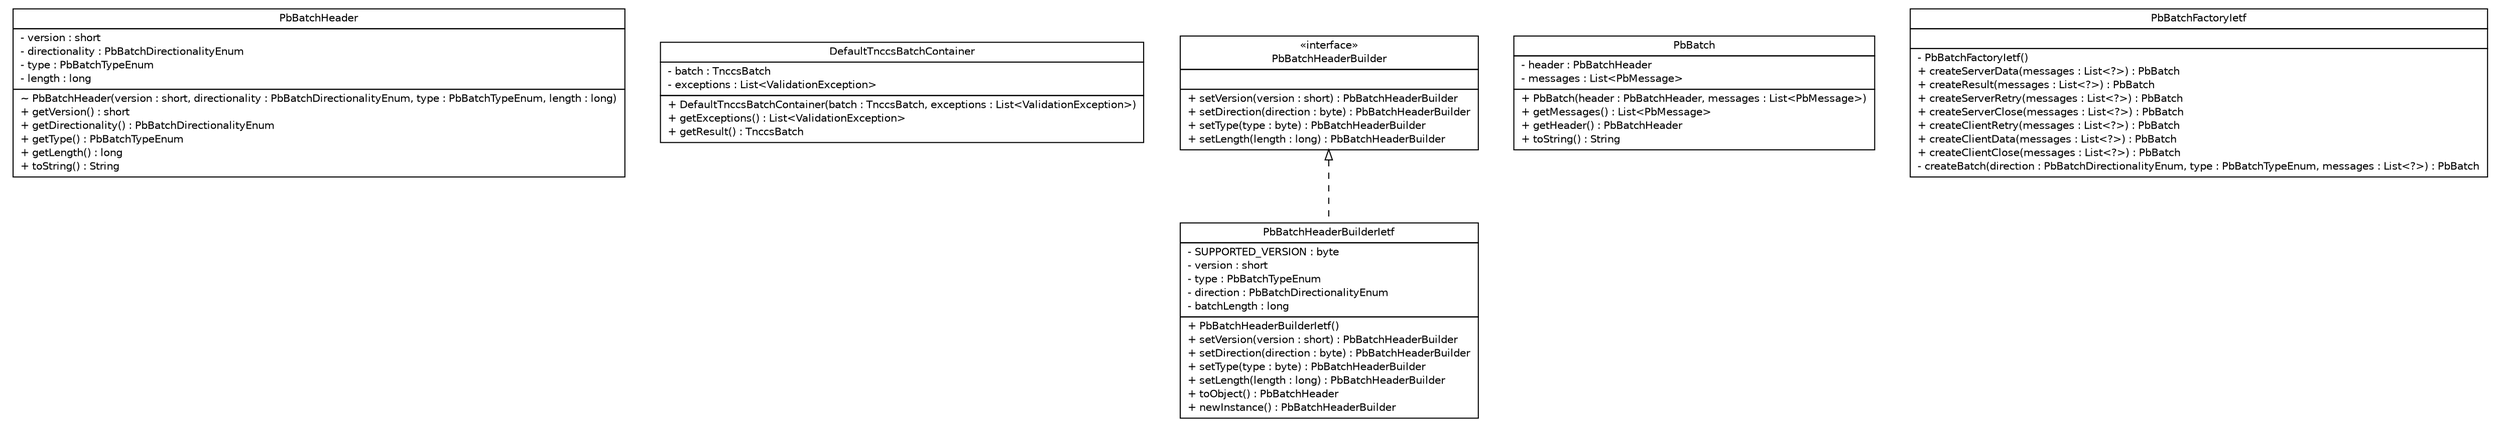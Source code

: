 #!/usr/local/bin/dot
#
# Class diagram 
# Generated by UMLGraph version R5_6 (http://www.umlgraph.org/)
#

digraph G {
	edge [fontname="Helvetica",fontsize=10,labelfontname="Helvetica",labelfontsize=10];
	node [fontname="Helvetica",fontsize=10,shape=plaintext];
	nodesep=0.25;
	ranksep=0.5;
	// org.ietf.nea.pb.batch.PbBatchHeader
	c17613 [label=<<table title="org.ietf.nea.pb.batch.PbBatchHeader" border="0" cellborder="1" cellspacing="0" cellpadding="2" port="p" href="./PbBatchHeader.html">
		<tr><td><table border="0" cellspacing="0" cellpadding="1">
<tr><td align="center" balign="center"> PbBatchHeader </td></tr>
		</table></td></tr>
		<tr><td><table border="0" cellspacing="0" cellpadding="1">
<tr><td align="left" balign="left"> - version : short </td></tr>
<tr><td align="left" balign="left"> - directionality : PbBatchDirectionalityEnum </td></tr>
<tr><td align="left" balign="left"> - type : PbBatchTypeEnum </td></tr>
<tr><td align="left" balign="left"> - length : long </td></tr>
		</table></td></tr>
		<tr><td><table border="0" cellspacing="0" cellpadding="1">
<tr><td align="left" balign="left"> ~ PbBatchHeader(version : short, directionality : PbBatchDirectionalityEnum, type : PbBatchTypeEnum, length : long) </td></tr>
<tr><td align="left" balign="left"> + getVersion() : short </td></tr>
<tr><td align="left" balign="left"> + getDirectionality() : PbBatchDirectionalityEnum </td></tr>
<tr><td align="left" balign="left"> + getType() : PbBatchTypeEnum </td></tr>
<tr><td align="left" balign="left"> + getLength() : long </td></tr>
<tr><td align="left" balign="left"> + toString() : String </td></tr>
		</table></td></tr>
		</table>>, URL="./PbBatchHeader.html", fontname="Helvetica", fontcolor="black", fontsize=10.0];
	// org.ietf.nea.pb.batch.DefaultTnccsBatchContainer
	c17614 [label=<<table title="org.ietf.nea.pb.batch.DefaultTnccsBatchContainer" border="0" cellborder="1" cellspacing="0" cellpadding="2" port="p" href="./DefaultTnccsBatchContainer.html">
		<tr><td><table border="0" cellspacing="0" cellpadding="1">
<tr><td align="center" balign="center"> DefaultTnccsBatchContainer </td></tr>
		</table></td></tr>
		<tr><td><table border="0" cellspacing="0" cellpadding="1">
<tr><td align="left" balign="left"> - batch : TnccsBatch </td></tr>
<tr><td align="left" balign="left"> - exceptions : List&lt;ValidationException&gt; </td></tr>
		</table></td></tr>
		<tr><td><table border="0" cellspacing="0" cellpadding="1">
<tr><td align="left" balign="left"> + DefaultTnccsBatchContainer(batch : TnccsBatch, exceptions : List&lt;ValidationException&gt;) </td></tr>
<tr><td align="left" balign="left"> + getExceptions() : List&lt;ValidationException&gt; </td></tr>
<tr><td align="left" balign="left"> + getResult() : TnccsBatch </td></tr>
		</table></td></tr>
		</table>>, URL="./DefaultTnccsBatchContainer.html", fontname="Helvetica", fontcolor="black", fontsize=10.0];
	// org.ietf.nea.pb.batch.PbBatchHeaderBuilderIetf
	c17615 [label=<<table title="org.ietf.nea.pb.batch.PbBatchHeaderBuilderIetf" border="0" cellborder="1" cellspacing="0" cellpadding="2" port="p" href="./PbBatchHeaderBuilderIetf.html">
		<tr><td><table border="0" cellspacing="0" cellpadding="1">
<tr><td align="center" balign="center"> PbBatchHeaderBuilderIetf </td></tr>
		</table></td></tr>
		<tr><td><table border="0" cellspacing="0" cellpadding="1">
<tr><td align="left" balign="left"> - SUPPORTED_VERSION : byte </td></tr>
<tr><td align="left" balign="left"> - version : short </td></tr>
<tr><td align="left" balign="left"> - type : PbBatchTypeEnum </td></tr>
<tr><td align="left" balign="left"> - direction : PbBatchDirectionalityEnum </td></tr>
<tr><td align="left" balign="left"> - batchLength : long </td></tr>
		</table></td></tr>
		<tr><td><table border="0" cellspacing="0" cellpadding="1">
<tr><td align="left" balign="left"> + PbBatchHeaderBuilderIetf() </td></tr>
<tr><td align="left" balign="left"> + setVersion(version : short) : PbBatchHeaderBuilder </td></tr>
<tr><td align="left" balign="left"> + setDirection(direction : byte) : PbBatchHeaderBuilder </td></tr>
<tr><td align="left" balign="left"> + setType(type : byte) : PbBatchHeaderBuilder </td></tr>
<tr><td align="left" balign="left"> + setLength(length : long) : PbBatchHeaderBuilder </td></tr>
<tr><td align="left" balign="left"> + toObject() : PbBatchHeader </td></tr>
<tr><td align="left" balign="left"> + newInstance() : PbBatchHeaderBuilder </td></tr>
		</table></td></tr>
		</table>>, URL="./PbBatchHeaderBuilderIetf.html", fontname="Helvetica", fontcolor="black", fontsize=10.0];
	// org.ietf.nea.pb.batch.PbBatch
	c17616 [label=<<table title="org.ietf.nea.pb.batch.PbBatch" border="0" cellborder="1" cellspacing="0" cellpadding="2" port="p" href="./PbBatch.html">
		<tr><td><table border="0" cellspacing="0" cellpadding="1">
<tr><td align="center" balign="center"> PbBatch </td></tr>
		</table></td></tr>
		<tr><td><table border="0" cellspacing="0" cellpadding="1">
<tr><td align="left" balign="left"> - header : PbBatchHeader </td></tr>
<tr><td align="left" balign="left"> - messages : List&lt;PbMessage&gt; </td></tr>
		</table></td></tr>
		<tr><td><table border="0" cellspacing="0" cellpadding="1">
<tr><td align="left" balign="left"> + PbBatch(header : PbBatchHeader, messages : List&lt;PbMessage&gt;) </td></tr>
<tr><td align="left" balign="left"> + getMessages() : List&lt;PbMessage&gt; </td></tr>
<tr><td align="left" balign="left"> + getHeader() : PbBatchHeader </td></tr>
<tr><td align="left" balign="left"> + toString() : String </td></tr>
		</table></td></tr>
		</table>>, URL="./PbBatch.html", fontname="Helvetica", fontcolor="black", fontsize=10.0];
	// org.ietf.nea.pb.batch.PbBatchFactoryIetf
	c17617 [label=<<table title="org.ietf.nea.pb.batch.PbBatchFactoryIetf" border="0" cellborder="1" cellspacing="0" cellpadding="2" port="p" href="./PbBatchFactoryIetf.html">
		<tr><td><table border="0" cellspacing="0" cellpadding="1">
<tr><td align="center" balign="center"> PbBatchFactoryIetf </td></tr>
		</table></td></tr>
		<tr><td><table border="0" cellspacing="0" cellpadding="1">
<tr><td align="left" balign="left">  </td></tr>
		</table></td></tr>
		<tr><td><table border="0" cellspacing="0" cellpadding="1">
<tr><td align="left" balign="left"> - PbBatchFactoryIetf() </td></tr>
<tr><td align="left" balign="left"> + createServerData(messages : List&lt;?&gt;) : PbBatch </td></tr>
<tr><td align="left" balign="left"> + createResult(messages : List&lt;?&gt;) : PbBatch </td></tr>
<tr><td align="left" balign="left"> + createServerRetry(messages : List&lt;?&gt;) : PbBatch </td></tr>
<tr><td align="left" balign="left"> + createServerClose(messages : List&lt;?&gt;) : PbBatch </td></tr>
<tr><td align="left" balign="left"> + createClientRetry(messages : List&lt;?&gt;) : PbBatch </td></tr>
<tr><td align="left" balign="left"> + createClientData(messages : List&lt;?&gt;) : PbBatch </td></tr>
<tr><td align="left" balign="left"> + createClientClose(messages : List&lt;?&gt;) : PbBatch </td></tr>
<tr><td align="left" balign="left"> - createBatch(direction : PbBatchDirectionalityEnum, type : PbBatchTypeEnum, messages : List&lt;?&gt;) : PbBatch </td></tr>
		</table></td></tr>
		</table>>, URL="./PbBatchFactoryIetf.html", fontname="Helvetica", fontcolor="black", fontsize=10.0];
	// org.ietf.nea.pb.batch.PbBatchHeaderBuilder
	c17618 [label=<<table title="org.ietf.nea.pb.batch.PbBatchHeaderBuilder" border="0" cellborder="1" cellspacing="0" cellpadding="2" port="p" href="./PbBatchHeaderBuilder.html">
		<tr><td><table border="0" cellspacing="0" cellpadding="1">
<tr><td align="center" balign="center"> &#171;interface&#187; </td></tr>
<tr><td align="center" balign="center"> PbBatchHeaderBuilder </td></tr>
		</table></td></tr>
		<tr><td><table border="0" cellspacing="0" cellpadding="1">
<tr><td align="left" balign="left">  </td></tr>
		</table></td></tr>
		<tr><td><table border="0" cellspacing="0" cellpadding="1">
<tr><td align="left" balign="left"> + setVersion(version : short) : PbBatchHeaderBuilder </td></tr>
<tr><td align="left" balign="left"> + setDirection(direction : byte) : PbBatchHeaderBuilder </td></tr>
<tr><td align="left" balign="left"> + setType(type : byte) : PbBatchHeaderBuilder </td></tr>
<tr><td align="left" balign="left"> + setLength(length : long) : PbBatchHeaderBuilder </td></tr>
		</table></td></tr>
		</table>>, URL="./PbBatchHeaderBuilder.html", fontname="Helvetica", fontcolor="black", fontsize=10.0];
	//org.ietf.nea.pb.batch.PbBatchHeaderBuilderIetf implements org.ietf.nea.pb.batch.PbBatchHeaderBuilder
	c17618:p -> c17615:p [dir=back,arrowtail=empty,style=dashed];
}

